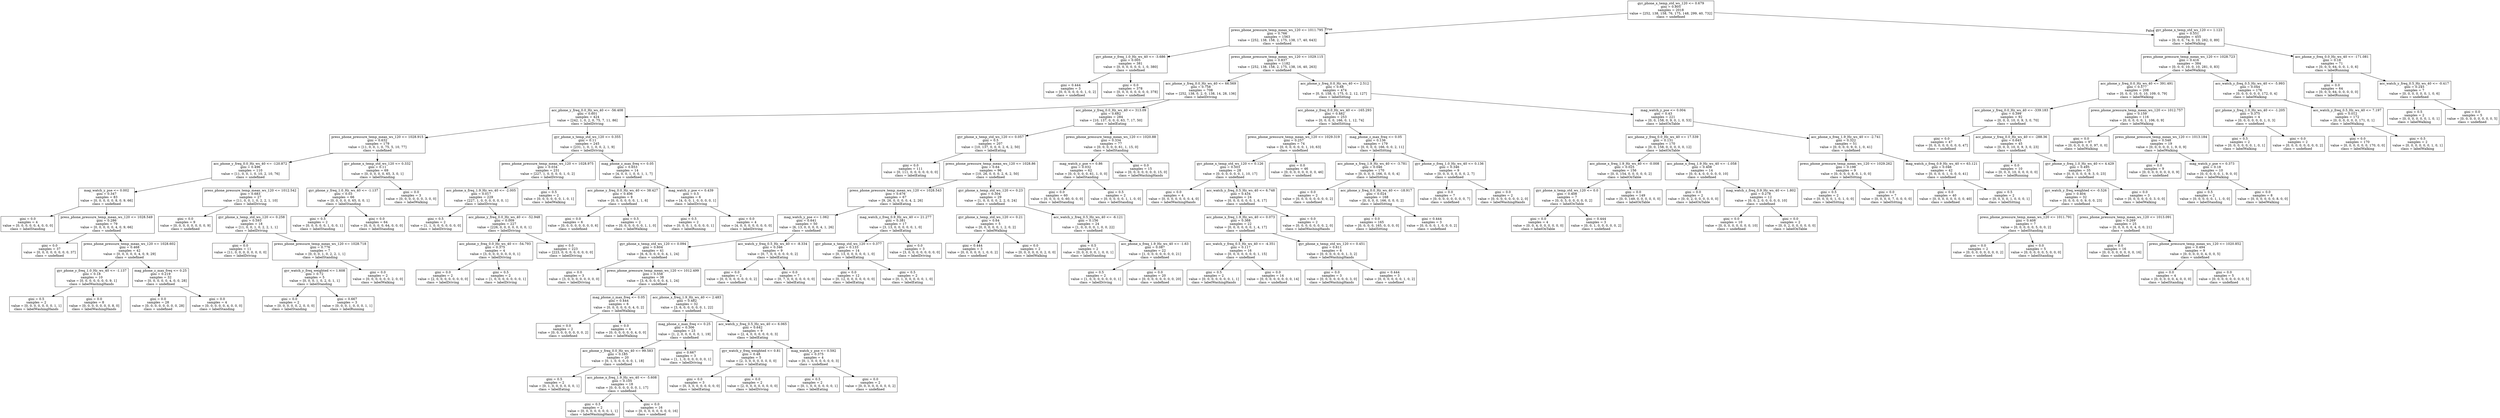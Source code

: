 digraph Tree {
node [shape=box] ;
0 [label="gyr_phone_x_temp_std_ws_120 <= 0.679\ngini = 0.805\nsamples = 2018\nvalue = [252, 138, 158, 76, 175, 148, 299, 40, 732]\nclass = undefined"] ;
1 [label="press_phone_pressure_temp_mean_ws_120 <= 1011.795\ngini = 0.766\nsamples = 1563\nvalue = [252, 138, 158, 2, 175, 138, 17, 40, 643]\nclass = undefined"] ;
0 -> 1 [labeldistance=2.5, labelangle=45, headlabel="True"] ;
2 [label="gyr_phone_y_freq_1.0_Hz_ws_40 <= -3.686\ngini = 0.005\nsamples = 381\nvalue = [0, 0, 0, 0, 0, 0, 1, 0, 380]\nclass = undefined"] ;
1 -> 2 ;
3 [label="gini = 0.444\nsamples = 3\nvalue = [0, 0, 0, 0, 0, 0, 1, 0, 2]\nclass = undefined"] ;
2 -> 3 ;
4 [label="gini = 0.0\nsamples = 378\nvalue = [0, 0, 0, 0, 0, 0, 0, 0, 378]\nclass = undefined"] ;
2 -> 4 ;
5 [label="press_phone_pressure_temp_mean_ws_120 <= 1029.115\ngini = 0.837\nsamples = 1182\nvalue = [252, 138, 158, 2, 175, 138, 16, 40, 263]\nclass = undefined"] ;
1 -> 5 ;
6 [label="acc_phone_y_freq_0.0_Hz_ws_40 <= 66.569\ngini = 0.758\nsamples = 708\nvalue = [252, 138, 0, 2, 0, 138, 14, 28, 136]\nclass = labelDriving"] ;
5 -> 6 ;
7 [label="acc_phone_y_freq_0.0_Hz_ws_40 <= -56.408\ngini = 0.601\nsamples = 424\nvalue = [242, 1, 0, 2, 0, 75, 7, 11, 86]\nclass = labelDriving"] ;
6 -> 7 ;
8 [label="press_phone_pressure_temp_mean_ws_120 <= 1028.915\ngini = 0.632\nsamples = 179\nvalue = [11, 0, 0, 1, 0, 75, 5, 10, 77]\nclass = undefined"] ;
7 -> 8 ;
9 [label="acc_phone_y_freq_0.0_Hz_ws_40 <= -120.872\ngini = 0.496\nsamples = 110\nvalue = [11, 0, 0, 1, 0, 10, 2, 10, 76]\nclass = undefined"] ;
8 -> 9 ;
10 [label="mag_watch_y_pse <= 0.002\ngini = 0.347\nsamples = 83\nvalue = [0, 0, 0, 0, 0, 8, 0, 9, 66]\nclass = undefined"] ;
9 -> 10 ;
11 [label="gini = 0.0\nsamples = 4\nvalue = [0, 0, 0, 0, 0, 4, 0, 0, 0]\nclass = labelStanding"] ;
10 -> 11 ;
12 [label="press_phone_pressure_temp_mean_ws_120 <= 1028.549\ngini = 0.286\nsamples = 79\nvalue = [0, 0, 0, 0, 0, 4, 0, 9, 66]\nclass = undefined"] ;
10 -> 12 ;
13 [label="gini = 0.0\nsamples = 37\nvalue = [0, 0, 0, 0, 0, 0, 0, 0, 37]\nclass = undefined"] ;
12 -> 13 ;
14 [label="press_phone_pressure_temp_mean_ws_120 <= 1028.602\ngini = 0.468\nsamples = 42\nvalue = [0, 0, 0, 0, 0, 4, 0, 9, 29]\nclass = undefined"] ;
12 -> 14 ;
15 [label="gyr_phone_y_freq_1.0_Hz_ws_40 <= -1.137\ngini = 0.18\nsamples = 10\nvalue = [0, 0, 0, 0, 0, 0, 0, 9, 1]\nclass = labelWashingHands"] ;
14 -> 15 ;
16 [label="gini = 0.5\nsamples = 2\nvalue = [0, 0, 0, 0, 0, 0, 0, 1, 1]\nclass = labelWashingHands"] ;
15 -> 16 ;
17 [label="gini = 0.0\nsamples = 8\nvalue = [0, 0, 0, 0, 0, 0, 0, 8, 0]\nclass = labelWashingHands"] ;
15 -> 17 ;
18 [label="mag_phone_z_max_freq <= 0.25\ngini = 0.219\nsamples = 32\nvalue = [0, 0, 0, 0, 0, 4, 0, 0, 28]\nclass = undefined"] ;
14 -> 18 ;
19 [label="gini = 0.0\nsamples = 28\nvalue = [0, 0, 0, 0, 0, 0, 0, 0, 28]\nclass = undefined"] ;
18 -> 19 ;
20 [label="gini = 0.0\nsamples = 4\nvalue = [0, 0, 0, 0, 0, 4, 0, 0, 0]\nclass = labelStanding"] ;
18 -> 20 ;
21 [label="press_phone_pressure_temp_mean_ws_120 <= 1012.542\ngini = 0.683\nsamples = 27\nvalue = [11, 0, 0, 1, 0, 2, 2, 1, 10]\nclass = labelDriving"] ;
9 -> 21 ;
22 [label="gini = 0.0\nsamples = 9\nvalue = [0, 0, 0, 0, 0, 0, 0, 0, 9]\nclass = undefined"] ;
21 -> 22 ;
23 [label="gyr_phone_x_temp_std_ws_120 <= 0.258\ngini = 0.593\nsamples = 18\nvalue = [11, 0, 0, 1, 0, 2, 2, 1, 1]\nclass = labelDriving"] ;
21 -> 23 ;
24 [label="gini = 0.0\nsamples = 11\nvalue = [11, 0, 0, 0, 0, 0, 0, 0, 0]\nclass = labelDriving"] ;
23 -> 24 ;
25 [label="press_phone_pressure_temp_mean_ws_120 <= 1028.718\ngini = 0.776\nsamples = 7\nvalue = [0, 0, 0, 1, 0, 2, 2, 1, 1]\nclass = labelStanding"] ;
23 -> 25 ;
26 [label="gyr_watch_y_freq_weighted <= 1.608\ngini = 0.72\nsamples = 5\nvalue = [0, 0, 0, 1, 0, 2, 0, 1, 1]\nclass = labelStanding"] ;
25 -> 26 ;
27 [label="gini = 0.0\nsamples = 2\nvalue = [0, 0, 0, 0, 0, 2, 0, 0, 0]\nclass = labelStanding"] ;
26 -> 27 ;
28 [label="gini = 0.667\nsamples = 3\nvalue = [0, 0, 0, 1, 0, 0, 0, 1, 1]\nclass = labelRunning"] ;
26 -> 28 ;
29 [label="gini = 0.0\nsamples = 2\nvalue = [0, 0, 0, 0, 0, 0, 2, 0, 0]\nclass = labelWalking"] ;
25 -> 29 ;
30 [label="gyr_phone_x_temp_std_ws_120 <= 0.332\ngini = 0.11\nsamples = 69\nvalue = [0, 0, 0, 0, 0, 65, 3, 0, 1]\nclass = labelStanding"] ;
8 -> 30 ;
31 [label="gyr_phone_y_freq_1.0_Hz_ws_40 <= -1.137\ngini = 0.03\nsamples = 66\nvalue = [0, 0, 0, 0, 0, 65, 0, 0, 1]\nclass = labelStanding"] ;
30 -> 31 ;
32 [label="gini = 0.5\nsamples = 2\nvalue = [0, 0, 0, 0, 0, 1, 0, 0, 1]\nclass = labelStanding"] ;
31 -> 32 ;
33 [label="gini = 0.0\nsamples = 64\nvalue = [0, 0, 0, 0, 0, 64, 0, 0, 0]\nclass = labelStanding"] ;
31 -> 33 ;
34 [label="gini = 0.0\nsamples = 3\nvalue = [0, 0, 0, 0, 0, 0, 3, 0, 0]\nclass = labelWalking"] ;
30 -> 34 ;
35 [label="gyr_phone_x_temp_std_ws_120 <= 0.355\ngini = 0.11\nsamples = 245\nvalue = [231, 1, 0, 1, 0, 0, 2, 1, 9]\nclass = labelDriving"] ;
7 -> 35 ;
36 [label="press_phone_pressure_temp_mean_ws_120 <= 1028.975\ngini = 0.034\nsamples = 231\nvalue = [227, 1, 0, 0, 0, 0, 1, 0, 2]\nclass = labelDriving"] ;
35 -> 36 ;
37 [label="acc_phone_x_freq_1.9_Hz_ws_40 <= -2.005\ngini = 0.017\nsamples = 229\nvalue = [227, 1, 0, 0, 0, 0, 0, 0, 1]\nclass = labelDriving"] ;
36 -> 37 ;
38 [label="gini = 0.5\nsamples = 2\nvalue = [1, 1, 0, 0, 0, 0, 0, 0, 0]\nclass = labelDriving"] ;
37 -> 38 ;
39 [label="acc_phone_y_freq_0.0_Hz_ws_40 <= -52.948\ngini = 0.009\nsamples = 227\nvalue = [226, 0, 0, 0, 0, 0, 0, 0, 1]\nclass = labelDriving"] ;
37 -> 39 ;
40 [label="acc_phone_y_freq_0.0_Hz_ws_40 <= -54.793\ngini = 0.375\nsamples = 4\nvalue = [3, 0, 0, 0, 0, 0, 0, 0, 1]\nclass = labelDriving"] ;
39 -> 40 ;
41 [label="gini = 0.0\nsamples = 2\nvalue = [2, 0, 0, 0, 0, 0, 0, 0, 0]\nclass = labelDriving"] ;
40 -> 41 ;
42 [label="gini = 0.5\nsamples = 2\nvalue = [1, 0, 0, 0, 0, 0, 0, 0, 1]\nclass = labelDriving"] ;
40 -> 42 ;
43 [label="gini = 0.0\nsamples = 223\nvalue = [223, 0, 0, 0, 0, 0, 0, 0, 0]\nclass = labelDriving"] ;
39 -> 43 ;
44 [label="gini = 0.5\nsamples = 2\nvalue = [0, 0, 0, 0, 0, 0, 1, 0, 1]\nclass = labelWalking"] ;
36 -> 44 ;
45 [label="mag_phone_z_max_freq <= 0.05\ngini = 0.653\nsamples = 14\nvalue = [4, 0, 0, 1, 0, 0, 1, 1, 7]\nclass = undefined"] ;
35 -> 45 ;
46 [label="acc_phone_y_freq_0.0_Hz_ws_40 <= 38.427\ngini = 0.406\nsamples = 8\nvalue = [0, 0, 0, 0, 0, 0, 1, 1, 6]\nclass = undefined"] ;
45 -> 46 ;
47 [label="gini = 0.0\nsamples = 6\nvalue = [0, 0, 0, 0, 0, 0, 0, 0, 6]\nclass = undefined"] ;
46 -> 47 ;
48 [label="gini = 0.5\nsamples = 2\nvalue = [0, 0, 0, 0, 0, 0, 1, 1, 0]\nclass = labelWalking"] ;
46 -> 48 ;
49 [label="mag_watch_y_pse <= 0.439\ngini = 0.5\nsamples = 6\nvalue = [4, 0, 0, 1, 0, 0, 0, 0, 1]\nclass = labelDriving"] ;
45 -> 49 ;
50 [label="gini = 0.5\nsamples = 2\nvalue = [0, 0, 0, 1, 0, 0, 0, 0, 1]\nclass = labelRunning"] ;
49 -> 50 ;
51 [label="gini = 0.0\nsamples = 4\nvalue = [4, 0, 0, 0, 0, 0, 0, 0, 0]\nclass = labelDriving"] ;
49 -> 51 ;
52 [label="acc_phone_y_freq_0.0_Hz_ws_40 <= 313.09\ngini = 0.682\nsamples = 284\nvalue = [10, 137, 0, 0, 0, 63, 7, 17, 50]\nclass = labelEating"] ;
6 -> 52 ;
53 [label="gyr_phone_x_temp_std_ws_120 <= 0.057\ngini = 0.5\nsamples = 207\nvalue = [10, 137, 0, 0, 0, 2, 6, 2, 50]\nclass = labelEating"] ;
52 -> 53 ;
54 [label="gini = 0.0\nsamples = 111\nvalue = [0, 111, 0, 0, 0, 0, 0, 0, 0]\nclass = labelEating"] ;
53 -> 54 ;
55 [label="press_phone_pressure_temp_mean_ws_120 <= 1028.86\ngini = 0.64\nsamples = 96\nvalue = [10, 26, 0, 0, 0, 2, 6, 2, 50]\nclass = undefined"] ;
53 -> 55 ;
56 [label="press_phone_pressure_temp_mean_ws_120 <= 1028.543\ngini = 0.676\nsamples = 67\nvalue = [9, 26, 0, 0, 0, 0, 4, 2, 26]\nclass = labelEating"] ;
55 -> 56 ;
57 [label="mag_watch_y_pse <= 1.062\ngini = 0.641\nsamples = 50\nvalue = [6, 13, 0, 0, 0, 0, 4, 1, 26]\nclass = undefined"] ;
56 -> 57 ;
58 [label="gyr_phone_x_temp_std_ws_120 <= 0.094\ngini = 0.604\nsamples = 41\nvalue = [6, 6, 0, 0, 0, 0, 4, 1, 24]\nclass = undefined"] ;
57 -> 58 ;
59 [label="gini = 0.0\nsamples = 3\nvalue = [3, 0, 0, 0, 0, 0, 0, 0, 0]\nclass = labelDriving"] ;
58 -> 59 ;
60 [label="press_phone_pressure_temp_mean_ws_120 <= 1012.499\ngini = 0.558\nsamples = 38\nvalue = [3, 6, 0, 0, 0, 0, 4, 1, 24]\nclass = undefined"] ;
58 -> 60 ;
61 [label="mag_phone_z_max_freq <= 0.05\ngini = 0.444\nsamples = 6\nvalue = [0, 0, 0, 0, 0, 0, 4, 0, 2]\nclass = labelWalking"] ;
60 -> 61 ;
62 [label="gini = 0.0\nsamples = 2\nvalue = [0, 0, 0, 0, 0, 0, 0, 0, 2]\nclass = undefined"] ;
61 -> 62 ;
63 [label="gini = 0.0\nsamples = 4\nvalue = [0, 0, 0, 0, 0, 0, 4, 0, 0]\nclass = labelWalking"] ;
61 -> 63 ;
64 [label="acc_phone_x_freq_1.9_Hz_ws_40 <= 2.483\ngini = 0.482\nsamples = 32\nvalue = [3, 6, 0, 0, 0, 0, 0, 1, 22]\nclass = undefined"] ;
60 -> 64 ;
65 [label="mag_phone_z_max_freq <= 0.25\ngini = 0.306\nsamples = 23\nvalue = [1, 2, 0, 0, 0, 0, 0, 1, 19]\nclass = undefined"] ;
64 -> 65 ;
66 [label="acc_phone_y_freq_0.0_Hz_ws_40 <= 99.583\ngini = 0.185\nsamples = 20\nvalue = [0, 1, 0, 0, 0, 0, 0, 1, 18]\nclass = undefined"] ;
65 -> 66 ;
67 [label="gini = 0.5\nsamples = 2\nvalue = [0, 1, 0, 0, 0, 0, 0, 0, 1]\nclass = labelEating"] ;
66 -> 67 ;
68 [label="acc_phone_x_freq_1.9_Hz_ws_40 <= -5.608\ngini = 0.105\nsamples = 18\nvalue = [0, 0, 0, 0, 0, 0, 0, 1, 17]\nclass = undefined"] ;
66 -> 68 ;
69 [label="gini = 0.5\nsamples = 2\nvalue = [0, 0, 0, 0, 0, 0, 0, 1, 1]\nclass = labelWashingHands"] ;
68 -> 69 ;
70 [label="gini = 0.0\nsamples = 16\nvalue = [0, 0, 0, 0, 0, 0, 0, 0, 16]\nclass = undefined"] ;
68 -> 70 ;
71 [label="gini = 0.667\nsamples = 3\nvalue = [1, 1, 0, 0, 0, 0, 0, 0, 1]\nclass = labelDriving"] ;
65 -> 71 ;
72 [label="acc_watch_y_freq_0.5_Hz_ws_40 <= 6.065\ngini = 0.642\nsamples = 9\nvalue = [2, 4, 0, 0, 0, 0, 0, 0, 3]\nclass = labelEating"] ;
64 -> 72 ;
73 [label="gyr_watch_y_freq_weighted <= 0.81\ngini = 0.48\nsamples = 5\nvalue = [2, 3, 0, 0, 0, 0, 0, 0, 0]\nclass = labelEating"] ;
72 -> 73 ;
74 [label="gini = 0.0\nsamples = 3\nvalue = [0, 3, 0, 0, 0, 0, 0, 0, 0]\nclass = labelEating"] ;
73 -> 74 ;
75 [label="gini = 0.0\nsamples = 2\nvalue = [2, 0, 0, 0, 0, 0, 0, 0, 0]\nclass = labelDriving"] ;
73 -> 75 ;
76 [label="mag_watch_y_pse <= 0.592\ngini = 0.375\nsamples = 4\nvalue = [0, 1, 0, 0, 0, 0, 0, 0, 3]\nclass = undefined"] ;
72 -> 76 ;
77 [label="gini = 0.5\nsamples = 2\nvalue = [0, 1, 0, 0, 0, 0, 0, 0, 1]\nclass = labelEating"] ;
76 -> 77 ;
78 [label="gini = 0.0\nsamples = 2\nvalue = [0, 0, 0, 0, 0, 0, 0, 0, 2]\nclass = undefined"] ;
76 -> 78 ;
79 [label="acc_watch_y_freq_0.5_Hz_ws_40 <= -8.334\ngini = 0.346\nsamples = 9\nvalue = [0, 7, 0, 0, 0, 0, 0, 0, 2]\nclass = labelEating"] ;
57 -> 79 ;
80 [label="gini = 0.0\nsamples = 2\nvalue = [0, 0, 0, 0, 0, 0, 0, 0, 2]\nclass = undefined"] ;
79 -> 80 ;
81 [label="gini = 0.0\nsamples = 7\nvalue = [0, 7, 0, 0, 0, 0, 0, 0, 0]\nclass = labelEating"] ;
79 -> 81 ;
82 [label="mag_watch_z_freq_0.9_Hz_ws_40 <= 21.277\ngini = 0.381\nsamples = 17\nvalue = [3, 13, 0, 0, 0, 0, 0, 1, 0]\nclass = labelEating"] ;
56 -> 82 ;
83 [label="gyr_phone_x_temp_std_ws_120 <= 0.377\ngini = 0.133\nsamples = 14\nvalue = [0, 13, 0, 0, 0, 0, 0, 1, 0]\nclass = labelEating"] ;
82 -> 83 ;
84 [label="gini = 0.0\nsamples = 12\nvalue = [0, 12, 0, 0, 0, 0, 0, 0, 0]\nclass = labelEating"] ;
83 -> 84 ;
85 [label="gini = 0.5\nsamples = 2\nvalue = [0, 1, 0, 0, 0, 0, 0, 1, 0]\nclass = labelEating"] ;
83 -> 85 ;
86 [label="gini = 0.0\nsamples = 3\nvalue = [3, 0, 0, 0, 0, 0, 0, 0, 0]\nclass = labelDriving"] ;
82 -> 86 ;
87 [label="gyr_phone_x_temp_std_ws_120 <= 0.23\ngini = 0.304\nsamples = 29\nvalue = [1, 0, 0, 0, 0, 2, 2, 0, 24]\nclass = undefined"] ;
55 -> 87 ;
88 [label="gyr_phone_x_temp_std_ws_120 <= 0.21\ngini = 0.64\nsamples = 5\nvalue = [0, 0, 0, 0, 0, 1, 2, 0, 2]\nclass = labelWalking"] ;
87 -> 88 ;
89 [label="gini = 0.444\nsamples = 3\nvalue = [0, 0, 0, 0, 0, 1, 0, 0, 2]\nclass = undefined"] ;
88 -> 89 ;
90 [label="gini = 0.0\nsamples = 2\nvalue = [0, 0, 0, 0, 0, 0, 2, 0, 0]\nclass = labelWalking"] ;
88 -> 90 ;
91 [label="acc_watch_y_freq_0.5_Hz_ws_40 <= -6.121\ngini = 0.156\nsamples = 24\nvalue = [1, 0, 0, 0, 0, 1, 0, 0, 22]\nclass = undefined"] ;
87 -> 91 ;
92 [label="gini = 0.5\nsamples = 2\nvalue = [0, 0, 0, 0, 0, 1, 0, 0, 1]\nclass = labelStanding"] ;
91 -> 92 ;
93 [label="acc_phone_x_freq_1.9_Hz_ws_40 <= -1.63\ngini = 0.087\nsamples = 22\nvalue = [1, 0, 0, 0, 0, 0, 0, 0, 21]\nclass = undefined"] ;
91 -> 93 ;
94 [label="gini = 0.5\nsamples = 2\nvalue = [1, 0, 0, 0, 0, 0, 0, 0, 1]\nclass = labelDriving"] ;
93 -> 94 ;
95 [label="gini = 0.0\nsamples = 20\nvalue = [0, 0, 0, 0, 0, 0, 0, 0, 20]\nclass = undefined"] ;
93 -> 95 ;
96 [label="press_phone_pressure_temp_mean_ws_120 <= 1020.88\ngini = 0.334\nsamples = 77\nvalue = [0, 0, 0, 0, 0, 61, 1, 15, 0]\nclass = labelStanding"] ;
52 -> 96 ;
97 [label="mag_watch_y_pse <= 0.86\ngini = 0.032\nsamples = 62\nvalue = [0, 0, 0, 0, 0, 61, 1, 0, 0]\nclass = labelStanding"] ;
96 -> 97 ;
98 [label="gini = 0.0\nsamples = 60\nvalue = [0, 0, 0, 0, 0, 60, 0, 0, 0]\nclass = labelStanding"] ;
97 -> 98 ;
99 [label="gini = 0.5\nsamples = 2\nvalue = [0, 0, 0, 0, 0, 1, 1, 0, 0]\nclass = labelStanding"] ;
97 -> 99 ;
100 [label="gini = 0.0\nsamples = 15\nvalue = [0, 0, 0, 0, 0, 0, 0, 15, 0]\nclass = labelWashingHands"] ;
96 -> 100 ;
101 [label="acc_phone_y_freq_0.0_Hz_ws_40 <= 2.512\ngini = 0.68\nsamples = 474\nvalue = [0, 0, 158, 0, 175, 0, 2, 12, 127]\nclass = labelSitting"] ;
5 -> 101 ;
102 [label="acc_phone_y_freq_0.0_Hz_ws_40 <= -165.293\ngini = 0.482\nsamples = 253\nvalue = [0, 0, 0, 0, 166, 0, 1, 12, 74]\nclass = labelSitting"] ;
101 -> 102 ;
103 [label="press_phone_pressure_temp_mean_ws_120 <= 1029.319\ngini = 0.257\nsamples = 74\nvalue = [0, 0, 0, 0, 0, 0, 1, 10, 63]\nclass = undefined"] ;
102 -> 103 ;
104 [label="gyr_phone_x_temp_std_ws_120 <= 0.126\ngini = 0.503\nsamples = 28\nvalue = [0, 0, 0, 0, 0, 0, 1, 10, 17]\nclass = undefined"] ;
103 -> 104 ;
105 [label="gini = 0.0\nsamples = 4\nvalue = [0, 0, 0, 0, 0, 0, 0, 4, 0]\nclass = labelWashingHands"] ;
104 -> 105 ;
106 [label="acc_watch_y_freq_0.5_Hz_ws_40 <= 6.748\ngini = 0.434\nsamples = 24\nvalue = [0, 0, 0, 0, 0, 0, 1, 6, 17]\nclass = undefined"] ;
104 -> 106 ;
107 [label="acc_phone_x_freq_1.9_Hz_ws_40 <= 0.073\ngini = 0.368\nsamples = 22\nvalue = [0, 0, 0, 0, 0, 0, 1, 4, 17]\nclass = undefined"] ;
106 -> 107 ;
108 [label="acc_watch_y_freq_0.5_Hz_ws_40 <= -4.351\ngini = 0.117\nsamples = 16\nvalue = [0, 0, 0, 0, 0, 0, 0, 1, 15]\nclass = undefined"] ;
107 -> 108 ;
109 [label="gini = 0.5\nsamples = 2\nvalue = [0, 0, 0, 0, 0, 0, 0, 1, 1]\nclass = labelWashingHands"] ;
108 -> 109 ;
110 [label="gini = 0.0\nsamples = 14\nvalue = [0, 0, 0, 0, 0, 0, 0, 0, 14]\nclass = undefined"] ;
108 -> 110 ;
111 [label="gyr_phone_x_temp_std_ws_120 <= 0.451\ngini = 0.611\nsamples = 6\nvalue = [0, 0, 0, 0, 0, 0, 1, 3, 2]\nclass = labelWashingHands"] ;
107 -> 111 ;
112 [label="gini = 0.0\nsamples = 3\nvalue = [0, 0, 0, 0, 0, 0, 0, 3, 0]\nclass = labelWashingHands"] ;
111 -> 112 ;
113 [label="gini = 0.444\nsamples = 3\nvalue = [0, 0, 0, 0, 0, 0, 1, 0, 2]\nclass = undefined"] ;
111 -> 113 ;
114 [label="gini = 0.0\nsamples = 2\nvalue = [0, 0, 0, 0, 0, 0, 0, 2, 0]\nclass = labelWashingHands"] ;
106 -> 114 ;
115 [label="gini = 0.0\nsamples = 46\nvalue = [0, 0, 0, 0, 0, 0, 0, 0, 46]\nclass = undefined"] ;
103 -> 115 ;
116 [label="mag_phone_z_max_freq <= 0.05\ngini = 0.136\nsamples = 179\nvalue = [0, 0, 0, 0, 166, 0, 0, 2, 11]\nclass = labelSitting"] ;
102 -> 116 ;
117 [label="acc_phone_x_freq_1.9_Hz_ws_40 <= -3.781\ngini = 0.046\nsamples = 170\nvalue = [0, 0, 0, 0, 166, 0, 0, 0, 4]\nclass = labelSitting"] ;
116 -> 117 ;
118 [label="gini = 0.0\nsamples = 2\nvalue = [0, 0, 0, 0, 0, 0, 0, 0, 2]\nclass = undefined"] ;
117 -> 118 ;
119 [label="acc_phone_y_freq_0.0_Hz_ws_40 <= -18.917\ngini = 0.024\nsamples = 168\nvalue = [0, 0, 0, 0, 166, 0, 0, 0, 2]\nclass = labelSitting"] ;
117 -> 119 ;
120 [label="gini = 0.0\nsamples = 165\nvalue = [0, 0, 0, 0, 165, 0, 0, 0, 0]\nclass = labelSitting"] ;
119 -> 120 ;
121 [label="gini = 0.444\nsamples = 3\nvalue = [0, 0, 0, 0, 1, 0, 0, 0, 2]\nclass = undefined"] ;
119 -> 121 ;
122 [label="gyr_phone_y_freq_1.0_Hz_ws_40 <= 0.136\ngini = 0.346\nsamples = 9\nvalue = [0, 0, 0, 0, 0, 0, 0, 2, 7]\nclass = undefined"] ;
116 -> 122 ;
123 [label="gini = 0.0\nsamples = 7\nvalue = [0, 0, 0, 0, 0, 0, 0, 0, 7]\nclass = undefined"] ;
122 -> 123 ;
124 [label="gini = 0.0\nsamples = 2\nvalue = [0, 0, 0, 0, 0, 0, 0, 2, 0]\nclass = labelWashingHands"] ;
122 -> 124 ;
125 [label="mag_watch_y_pse <= 0.004\ngini = 0.43\nsamples = 221\nvalue = [0, 0, 158, 0, 9, 0, 1, 0, 53]\nclass = labelOnTable"] ;
101 -> 125 ;
126 [label="acc_phone_y_freq_0.0_Hz_ws_40 <= 17.539\ngini = 0.131\nsamples = 170\nvalue = [0, 0, 158, 0, 0, 0, 0, 0, 12]\nclass = labelOnTable"] ;
125 -> 126 ;
127 [label="acc_phone_x_freq_1.9_Hz_ws_40 <= -0.008\ngini = 0.025\nsamples = 156\nvalue = [0, 0, 154, 0, 0, 0, 0, 0, 2]\nclass = labelOnTable"] ;
126 -> 127 ;
128 [label="gyr_phone_x_temp_std_ws_120 <= 0.0\ngini = 0.408\nsamples = 7\nvalue = [0, 0, 5, 0, 0, 0, 0, 0, 2]\nclass = labelOnTable"] ;
127 -> 128 ;
129 [label="gini = 0.0\nsamples = 4\nvalue = [0, 0, 4, 0, 0, 0, 0, 0, 0]\nclass = labelOnTable"] ;
128 -> 129 ;
130 [label="gini = 0.444\nsamples = 3\nvalue = [0, 0, 1, 0, 0, 0, 0, 0, 2]\nclass = undefined"] ;
128 -> 130 ;
131 [label="gini = 0.0\nsamples = 149\nvalue = [0, 0, 149, 0, 0, 0, 0, 0, 0]\nclass = labelOnTable"] ;
127 -> 131 ;
132 [label="acc_phone_x_freq_1.9_Hz_ws_40 <= -1.058\ngini = 0.408\nsamples = 14\nvalue = [0, 0, 4, 0, 0, 0, 0, 0, 10]\nclass = undefined"] ;
126 -> 132 ;
133 [label="gini = 0.0\nsamples = 2\nvalue = [0, 0, 2, 0, 0, 0, 0, 0, 0]\nclass = labelOnTable"] ;
132 -> 133 ;
134 [label="mag_watch_z_freq_0.9_Hz_ws_40 <= 1.802\ngini = 0.278\nsamples = 12\nvalue = [0, 0, 2, 0, 0, 0, 0, 0, 10]\nclass = undefined"] ;
132 -> 134 ;
135 [label="gini = 0.0\nsamples = 10\nvalue = [0, 0, 0, 0, 0, 0, 0, 0, 10]\nclass = undefined"] ;
134 -> 135 ;
136 [label="gini = 0.0\nsamples = 2\nvalue = [0, 0, 2, 0, 0, 0, 0, 0, 0]\nclass = labelOnTable"] ;
134 -> 136 ;
137 [label="acc_phone_x_freq_1.9_Hz_ws_40 <= -2.741\ngini = 0.322\nsamples = 51\nvalue = [0, 0, 0, 0, 9, 0, 1, 0, 41]\nclass = undefined"] ;
125 -> 137 ;
138 [label="press_phone_pressure_temp_mean_ws_120 <= 1029.262\ngini = 0.198\nsamples = 9\nvalue = [0, 0, 0, 0, 8, 0, 1, 0, 0]\nclass = labelSitting"] ;
137 -> 138 ;
139 [label="gini = 0.5\nsamples = 2\nvalue = [0, 0, 0, 0, 1, 0, 1, 0, 0]\nclass = labelSitting"] ;
138 -> 139 ;
140 [label="gini = 0.0\nsamples = 7\nvalue = [0, 0, 0, 0, 7, 0, 0, 0, 0]\nclass = labelSitting"] ;
138 -> 140 ;
141 [label="mag_watch_z_freq_0.9_Hz_ws_40 <= 63.121\ngini = 0.046\nsamples = 42\nvalue = [0, 0, 0, 0, 1, 0, 0, 0, 41]\nclass = undefined"] ;
137 -> 141 ;
142 [label="gini = 0.0\nsamples = 40\nvalue = [0, 0, 0, 0, 0, 0, 0, 0, 40]\nclass = undefined"] ;
141 -> 142 ;
143 [label="gini = 0.5\nsamples = 2\nvalue = [0, 0, 0, 0, 1, 0, 0, 0, 1]\nclass = labelSitting"] ;
141 -> 143 ;
144 [label="gyr_phone_x_temp_std_ws_120 <= 1.123\ngini = 0.551\nsamples = 455\nvalue = [0, 0, 0, 74, 0, 10, 282, 0, 89]\nclass = labelWalking"] ;
0 -> 144 [labeldistance=2.5, labelangle=-45, headlabel="False"] ;
145 [label="press_phone_pressure_temp_mean_ws_120 <= 1028.723\ngini = 0.416\nsamples = 384\nvalue = [0, 0, 0, 10, 0, 10, 281, 0, 83]\nclass = labelWalking"] ;
144 -> 145 ;
146 [label="acc_phone_y_freq_0.0_Hz_ws_40 <= 391.491\ngini = 0.577\nsamples = 208\nvalue = [0, 0, 0, 10, 0, 10, 109, 0, 79]\nclass = labelWalking"] ;
145 -> 146 ;
147 [label="acc_phone_y_freq_0.0_Hz_ws_40 <= -339.183\ngini = 0.399\nsamples = 92\nvalue = [0, 0, 0, 10, 0, 9, 3, 0, 70]\nclass = undefined"] ;
146 -> 147 ;
148 [label="gini = 0.0\nsamples = 47\nvalue = [0, 0, 0, 0, 0, 0, 0, 0, 47]\nclass = undefined"] ;
147 -> 148 ;
149 [label="acc_phone_y_freq_0.0_Hz_ws_40 <= -288.36\ngini = 0.645\nsamples = 45\nvalue = [0, 0, 0, 10, 0, 9, 3, 0, 23]\nclass = undefined"] ;
147 -> 149 ;
150 [label="gini = 0.0\nsamples = 10\nvalue = [0, 0, 0, 10, 0, 0, 0, 0, 0]\nclass = labelRunning"] ;
149 -> 150 ;
151 [label="gyr_phone_y_freq_1.0_Hz_ws_40 <= 4.429\ngini = 0.495\nsamples = 35\nvalue = [0, 0, 0, 0, 0, 9, 3, 0, 23]\nclass = undefined"] ;
149 -> 151 ;
152 [label="gyr_watch_y_freq_weighted <= -0.526\ngini = 0.404\nsamples = 32\nvalue = [0, 0, 0, 0, 0, 9, 0, 0, 23]\nclass = undefined"] ;
151 -> 152 ;
153 [label="press_phone_pressure_temp_mean_ws_120 <= 1011.791\ngini = 0.408\nsamples = 7\nvalue = [0, 0, 0, 0, 0, 5, 0, 0, 2]\nclass = labelStanding"] ;
152 -> 153 ;
154 [label="gini = 0.0\nsamples = 2\nvalue = [0, 0, 0, 0, 0, 0, 0, 0, 2]\nclass = undefined"] ;
153 -> 154 ;
155 [label="gini = 0.0\nsamples = 5\nvalue = [0, 0, 0, 0, 0, 5, 0, 0, 0]\nclass = labelStanding"] ;
153 -> 155 ;
156 [label="press_phone_pressure_temp_mean_ws_120 <= 1013.091\ngini = 0.269\nsamples = 25\nvalue = [0, 0, 0, 0, 0, 4, 0, 0, 21]\nclass = undefined"] ;
152 -> 156 ;
157 [label="gini = 0.0\nsamples = 16\nvalue = [0, 0, 0, 0, 0, 0, 0, 0, 16]\nclass = undefined"] ;
156 -> 157 ;
158 [label="press_phone_pressure_temp_mean_ws_120 <= 1020.852\ngini = 0.494\nsamples = 9\nvalue = [0, 0, 0, 0, 0, 4, 0, 0, 5]\nclass = undefined"] ;
156 -> 158 ;
159 [label="gini = 0.0\nsamples = 4\nvalue = [0, 0, 0, 0, 0, 4, 0, 0, 0]\nclass = labelStanding"] ;
158 -> 159 ;
160 [label="gini = 0.0\nsamples = 5\nvalue = [0, 0, 0, 0, 0, 0, 0, 0, 5]\nclass = undefined"] ;
158 -> 160 ;
161 [label="gini = 0.0\nsamples = 3\nvalue = [0, 0, 0, 0, 0, 0, 3, 0, 0]\nclass = labelWalking"] ;
151 -> 161 ;
162 [label="press_phone_pressure_temp_mean_ws_120 <= 1012.757\ngini = 0.159\nsamples = 116\nvalue = [0, 0, 0, 0, 0, 1, 106, 0, 9]\nclass = labelWalking"] ;
146 -> 162 ;
163 [label="gini = 0.0\nsamples = 97\nvalue = [0, 0, 0, 0, 0, 0, 97, 0, 0]\nclass = labelWalking"] ;
162 -> 163 ;
164 [label="press_phone_pressure_temp_mean_ws_120 <= 1013.184\ngini = 0.548\nsamples = 19\nvalue = [0, 0, 0, 0, 0, 1, 9, 0, 9]\nclass = labelWalking"] ;
162 -> 164 ;
165 [label="gini = 0.0\nsamples = 9\nvalue = [0, 0, 0, 0, 0, 0, 0, 0, 9]\nclass = undefined"] ;
164 -> 165 ;
166 [label="mag_watch_y_pse <= 0.373\ngini = 0.18\nsamples = 10\nvalue = [0, 0, 0, 0, 0, 1, 9, 0, 0]\nclass = labelWalking"] ;
164 -> 166 ;
167 [label="gini = 0.5\nsamples = 2\nvalue = [0, 0, 0, 0, 0, 1, 1, 0, 0]\nclass = labelStanding"] ;
166 -> 167 ;
168 [label="gini = 0.0\nsamples = 8\nvalue = [0, 0, 0, 0, 0, 0, 8, 0, 0]\nclass = labelWalking"] ;
166 -> 168 ;
169 [label="acc_watch_y_freq_0.5_Hz_ws_40 <= -5.993\ngini = 0.044\nsamples = 176\nvalue = [0, 0, 0, 0, 0, 0, 172, 0, 4]\nclass = labelWalking"] ;
145 -> 169 ;
170 [label="gyr_phone_y_freq_1.0_Hz_ws_40 <= -1.205\ngini = 0.375\nsamples = 4\nvalue = [0, 0, 0, 0, 0, 0, 1, 0, 3]\nclass = undefined"] ;
169 -> 170 ;
171 [label="gini = 0.5\nsamples = 2\nvalue = [0, 0, 0, 0, 0, 0, 1, 0, 1]\nclass = labelWalking"] ;
170 -> 171 ;
172 [label="gini = 0.0\nsamples = 2\nvalue = [0, 0, 0, 0, 0, 0, 0, 0, 2]\nclass = undefined"] ;
170 -> 172 ;
173 [label="acc_watch_y_freq_0.5_Hz_ws_40 <= 7.197\ngini = 0.012\nsamples = 172\nvalue = [0, 0, 0, 0, 0, 0, 171, 0, 1]\nclass = labelWalking"] ;
169 -> 173 ;
174 [label="gini = 0.0\nsamples = 170\nvalue = [0, 0, 0, 0, 0, 0, 170, 0, 0]\nclass = labelWalking"] ;
173 -> 174 ;
175 [label="gini = 0.5\nsamples = 2\nvalue = [0, 0, 0, 0, 0, 0, 1, 0, 1]\nclass = labelWalking"] ;
173 -> 175 ;
176 [label="acc_phone_y_freq_0.0_Hz_ws_40 <= -171.081\ngini = 0.18\nsamples = 71\nvalue = [0, 0, 0, 64, 0, 0, 1, 0, 6]\nclass = labelRunning"] ;
144 -> 176 ;
177 [label="gini = 0.0\nsamples = 64\nvalue = [0, 0, 0, 64, 0, 0, 0, 0, 0]\nclass = labelRunning"] ;
176 -> 177 ;
178 [label="acc_watch_y_freq_0.5_Hz_ws_40 <= -0.417\ngini = 0.245\nsamples = 7\nvalue = [0, 0, 0, 0, 0, 0, 1, 0, 6]\nclass = undefined"] ;
176 -> 178 ;
179 [label="gini = 0.5\nsamples = 2\nvalue = [0, 0, 0, 0, 0, 0, 1, 0, 1]\nclass = labelWalking"] ;
178 -> 179 ;
180 [label="gini = 0.0\nsamples = 5\nvalue = [0, 0, 0, 0, 0, 0, 0, 0, 5]\nclass = undefined"] ;
178 -> 180 ;
}